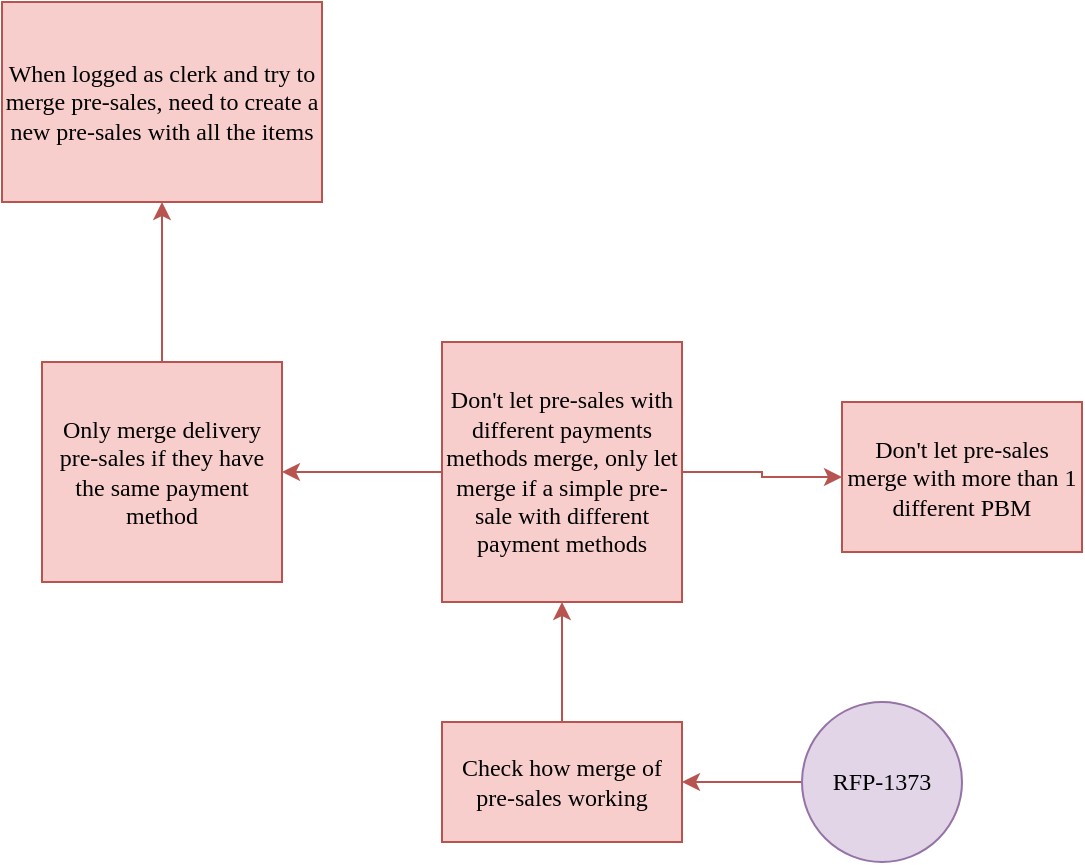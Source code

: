 <mxfile version="22.1.16" type="github">
  <diagram name="Page-1" id="ImxAfaow_QXyQBpGd_pP">
    <mxGraphModel dx="2261" dy="754" grid="1" gridSize="10" guides="1" tooltips="1" connect="1" arrows="1" fold="1" page="1" pageScale="1" pageWidth="827" pageHeight="1169" math="0" shadow="0">
      <root>
        <mxCell id="0" />
        <mxCell id="1" parent="0" />
        <mxCell id="kvW7x50fLo4E_DqDTmqZ-3" value="" style="edgeStyle=orthogonalEdgeStyle;rounded=0;orthogonalLoop=1;jettySize=auto;html=1;fillColor=#f8cecc;strokeColor=#b85450;" parent="1" source="kvW7x50fLo4E_DqDTmqZ-1" target="kvW7x50fLo4E_DqDTmqZ-2" edge="1">
          <mxGeometry relative="1" as="geometry" />
        </mxCell>
        <mxCell id="kvW7x50fLo4E_DqDTmqZ-1" value="RFP-1373" style="ellipse;whiteSpace=wrap;html=1;aspect=fixed;fillColor=#e1d5e7;strokeColor=#9673a6;fontFamily=Lucida Console;" parent="1" vertex="1">
          <mxGeometry x="370" y="350" width="80" height="80" as="geometry" />
        </mxCell>
        <mxCell id="kvW7x50fLo4E_DqDTmqZ-5" value="" style="edgeStyle=orthogonalEdgeStyle;rounded=0;orthogonalLoop=1;jettySize=auto;html=1;fillColor=#f8cecc;strokeColor=#b85450;" parent="1" source="kvW7x50fLo4E_DqDTmqZ-2" target="kvW7x50fLo4E_DqDTmqZ-4" edge="1">
          <mxGeometry relative="1" as="geometry" />
        </mxCell>
        <mxCell id="kvW7x50fLo4E_DqDTmqZ-2" value="Check how merge of pre-sales working" style="whiteSpace=wrap;html=1;fontFamily=Lucida Console;fillColor=#f8cecc;strokeColor=#b85450;" parent="1" vertex="1">
          <mxGeometry x="190" y="360" width="120" height="60" as="geometry" />
        </mxCell>
        <mxCell id="kvW7x50fLo4E_DqDTmqZ-7" value="" style="edgeStyle=orthogonalEdgeStyle;rounded=0;orthogonalLoop=1;jettySize=auto;html=1;fillColor=#f8cecc;strokeColor=#b85450;" parent="1" source="kvW7x50fLo4E_DqDTmqZ-4" target="kvW7x50fLo4E_DqDTmqZ-6" edge="1">
          <mxGeometry relative="1" as="geometry" />
        </mxCell>
        <mxCell id="kvW7x50fLo4E_DqDTmqZ-9" value="" style="edgeStyle=orthogonalEdgeStyle;rounded=0;orthogonalLoop=1;jettySize=auto;html=1;fillColor=#f8cecc;strokeColor=#b85450;" parent="1" source="kvW7x50fLo4E_DqDTmqZ-4" target="kvW7x50fLo4E_DqDTmqZ-8" edge="1">
          <mxGeometry relative="1" as="geometry" />
        </mxCell>
        <mxCell id="kvW7x50fLo4E_DqDTmqZ-4" value="Don&#39;t let pre-sales with different payments methods merge, only let merge if a simple pre-sale with different payment methods" style="whiteSpace=wrap;html=1;fontFamily=Lucida Console;fillColor=#f8cecc;strokeColor=#b85450;" parent="1" vertex="1">
          <mxGeometry x="190" y="170" width="120" height="130" as="geometry" />
        </mxCell>
        <mxCell id="kvW7x50fLo4E_DqDTmqZ-6" value="Don&#39;t let pre-sales merge with more than 1 different PBM" style="whiteSpace=wrap;html=1;fontFamily=Lucida Console;fillColor=#f8cecc;strokeColor=#b85450;" parent="1" vertex="1">
          <mxGeometry x="390" y="200" width="120" height="75" as="geometry" />
        </mxCell>
        <mxCell id="QppGUUmqxxTd2zURWtjB-2" value="" style="edgeStyle=orthogonalEdgeStyle;rounded=0;orthogonalLoop=1;jettySize=auto;html=1;fillColor=#f8cecc;strokeColor=#b85450;" edge="1" parent="1" source="kvW7x50fLo4E_DqDTmqZ-8" target="QppGUUmqxxTd2zURWtjB-1">
          <mxGeometry relative="1" as="geometry" />
        </mxCell>
        <mxCell id="kvW7x50fLo4E_DqDTmqZ-8" value="Only merge delivery pre-sales if they have the same payment method" style="whiteSpace=wrap;html=1;fontFamily=Lucida Console;fillColor=#f8cecc;strokeColor=#b85450;" parent="1" vertex="1">
          <mxGeometry x="-10" y="180" width="120" height="110" as="geometry" />
        </mxCell>
        <mxCell id="QppGUUmqxxTd2zURWtjB-1" value="When logged as clerk and try to merge pre-sales, need to create a new pre-sales with all the items" style="whiteSpace=wrap;html=1;fontFamily=Lucida Console;fillColor=#f8cecc;strokeColor=#b85450;" vertex="1" parent="1">
          <mxGeometry x="-30" width="160" height="100" as="geometry" />
        </mxCell>
      </root>
    </mxGraphModel>
  </diagram>
</mxfile>
